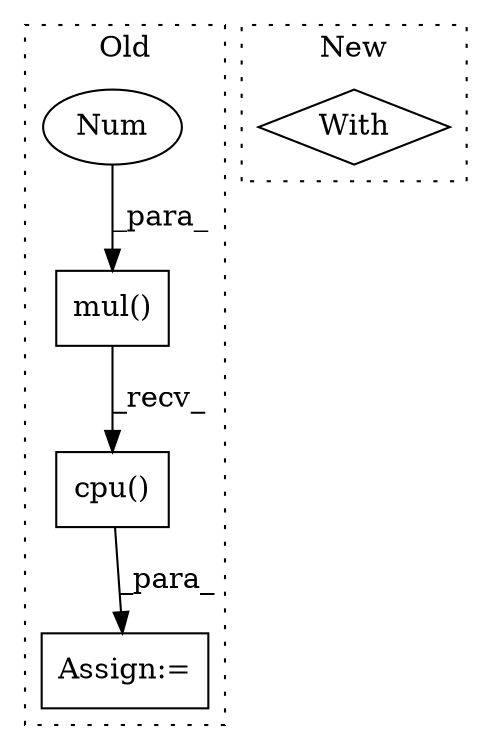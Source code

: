 digraph G {
subgraph cluster0 {
1 [label="mul()" a="75" s="3713,3732" l="16,1" shape="box"];
3 [label="Assign:=" a="68" s="3710" l="3" shape="box"];
4 [label="Num" a="76" s="3729" l="3" shape="ellipse"];
5 [label="cpu()" a="75" s="3713" l="35" shape="box"];
label = "Old";
style="dotted";
}
subgraph cluster1 {
2 [label="With" a="39" s="3629,3639" l="5,25" shape="diamond"];
label = "New";
style="dotted";
}
1 -> 5 [label="_recv_"];
4 -> 1 [label="_para_"];
5 -> 3 [label="_para_"];
}